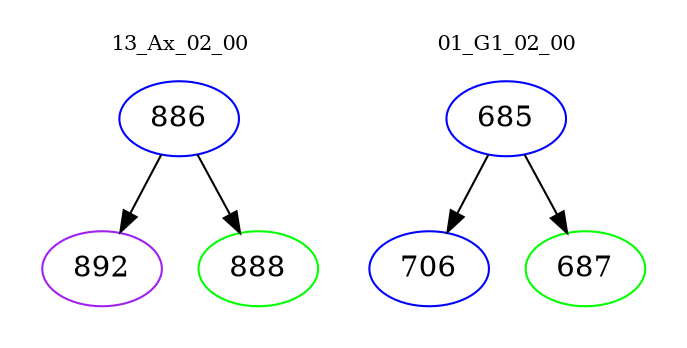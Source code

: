 digraph{
subgraph cluster_0 {
color = white
label = "13_Ax_02_00";
fontsize=10;
T0_886 [label="886", color="blue"]
T0_886 -> T0_892 [color="black"]
T0_892 [label="892", color="purple"]
T0_886 -> T0_888 [color="black"]
T0_888 [label="888", color="green"]
}
subgraph cluster_1 {
color = white
label = "01_G1_02_00";
fontsize=10;
T1_685 [label="685", color="blue"]
T1_685 -> T1_706 [color="black"]
T1_706 [label="706", color="blue"]
T1_685 -> T1_687 [color="black"]
T1_687 [label="687", color="green"]
}
}
